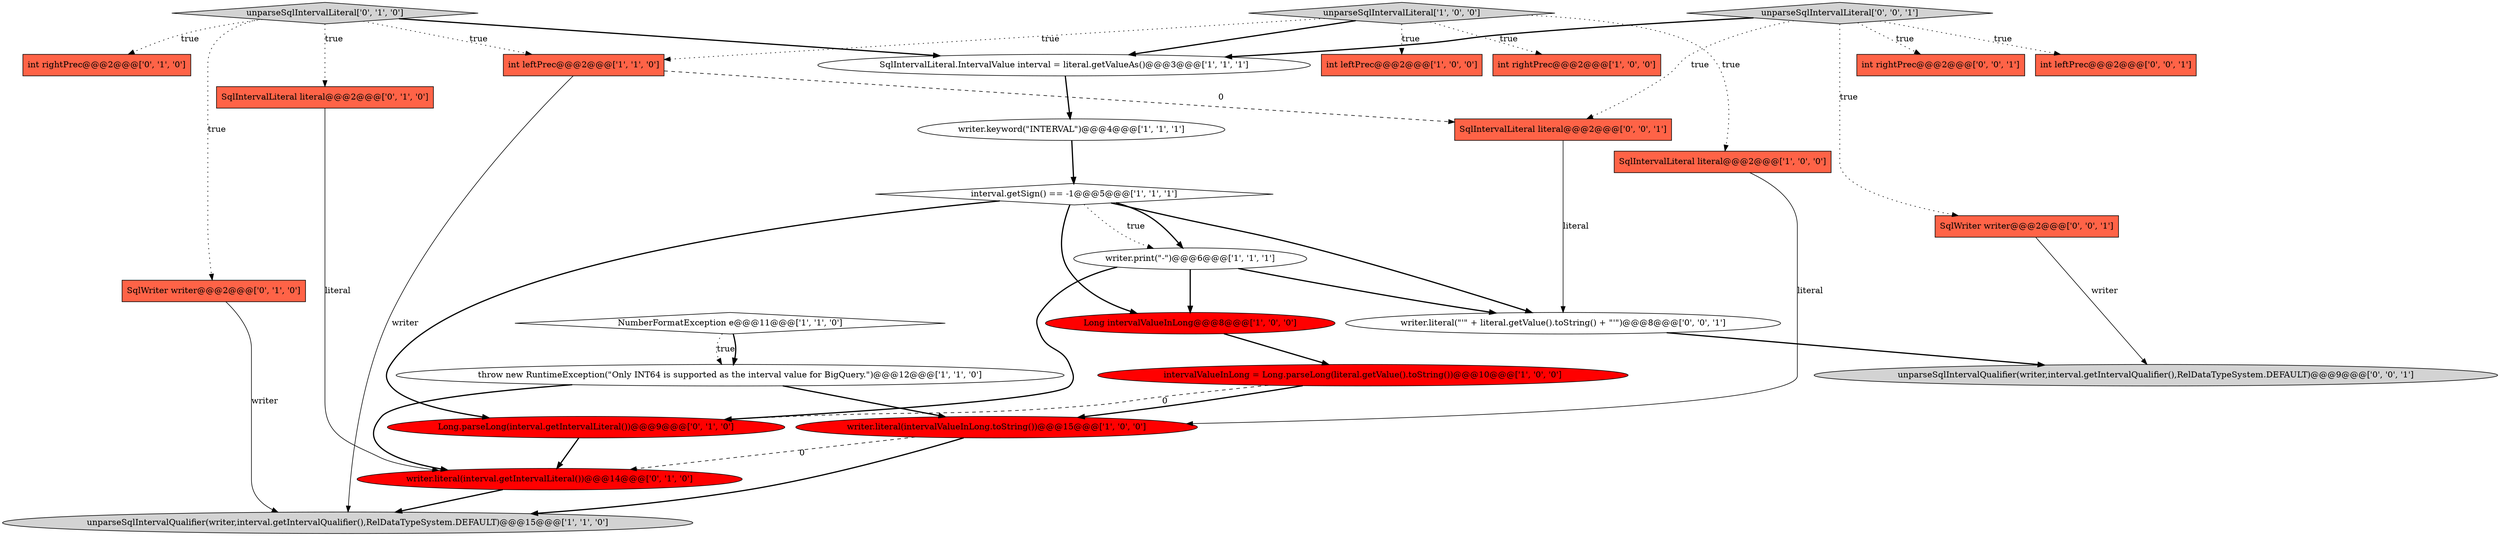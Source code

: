 digraph {
17 [style = filled, label = "int rightPrec@@@2@@@['0', '1', '0']", fillcolor = tomato, shape = box image = "AAA0AAABBB2BBB"];
11 [style = filled, label = "writer.literal(intervalValueInLong.toString())@@@15@@@['1', '0', '0']", fillcolor = red, shape = ellipse image = "AAA1AAABBB1BBB"];
25 [style = filled, label = "int rightPrec@@@2@@@['0', '0', '1']", fillcolor = tomato, shape = box image = "AAA0AAABBB3BBB"];
4 [style = filled, label = "int leftPrec@@@2@@@['1', '0', '0']", fillcolor = tomato, shape = box image = "AAA0AAABBB1BBB"];
10 [style = filled, label = "throw new RuntimeException(\"Only INT64 is supported as the interval value for BigQuery.\")@@@12@@@['1', '1', '0']", fillcolor = white, shape = ellipse image = "AAA0AAABBB1BBB"];
7 [style = filled, label = "int rightPrec@@@2@@@['1', '0', '0']", fillcolor = tomato, shape = box image = "AAA0AAABBB1BBB"];
20 [style = filled, label = "unparseSqlIntervalLiteral['0', '1', '0']", fillcolor = lightgray, shape = diamond image = "AAA0AAABBB2BBB"];
22 [style = filled, label = "writer.literal(\"'\" + literal.getValue().toString() + \"'\")@@@8@@@['0', '0', '1']", fillcolor = white, shape = ellipse image = "AAA0AAABBB3BBB"];
16 [style = filled, label = "SqlIntervalLiteral literal@@@2@@@['0', '1', '0']", fillcolor = tomato, shape = box image = "AAA0AAABBB2BBB"];
18 [style = filled, label = "writer.literal(interval.getIntervalLiteral())@@@14@@@['0', '1', '0']", fillcolor = red, shape = ellipse image = "AAA1AAABBB2BBB"];
8 [style = filled, label = "writer.print(\"-\")@@@6@@@['1', '1', '1']", fillcolor = white, shape = ellipse image = "AAA0AAABBB1BBB"];
13 [style = filled, label = "SqlIntervalLiteral.IntervalValue interval = literal.getValueAs()@@@3@@@['1', '1', '1']", fillcolor = white, shape = ellipse image = "AAA0AAABBB1BBB"];
15 [style = filled, label = "Long.parseLong(interval.getIntervalLiteral())@@@9@@@['0', '1', '0']", fillcolor = red, shape = ellipse image = "AAA1AAABBB2BBB"];
3 [style = filled, label = "Long intervalValueInLong@@@8@@@['1', '0', '0']", fillcolor = red, shape = ellipse image = "AAA1AAABBB1BBB"];
6 [style = filled, label = "writer.keyword(\"INTERVAL\")@@@4@@@['1', '1', '1']", fillcolor = white, shape = ellipse image = "AAA0AAABBB1BBB"];
24 [style = filled, label = "SqlWriter writer@@@2@@@['0', '0', '1']", fillcolor = tomato, shape = box image = "AAA0AAABBB3BBB"];
0 [style = filled, label = "SqlIntervalLiteral literal@@@2@@@['1', '0', '0']", fillcolor = tomato, shape = box image = "AAA0AAABBB1BBB"];
19 [style = filled, label = "SqlWriter writer@@@2@@@['0', '1', '0']", fillcolor = tomato, shape = box image = "AAA0AAABBB2BBB"];
27 [style = filled, label = "unparseSqlIntervalLiteral['0', '0', '1']", fillcolor = lightgray, shape = diamond image = "AAA0AAABBB3BBB"];
9 [style = filled, label = "int leftPrec@@@2@@@['1', '1', '0']", fillcolor = tomato, shape = box image = "AAA0AAABBB1BBB"];
21 [style = filled, label = "unparseSqlIntervalQualifier(writer,interval.getIntervalQualifier(),RelDataTypeSystem.DEFAULT)@@@9@@@['0', '0', '1']", fillcolor = lightgray, shape = ellipse image = "AAA0AAABBB3BBB"];
5 [style = filled, label = "unparseSqlIntervalQualifier(writer,interval.getIntervalQualifier(),RelDataTypeSystem.DEFAULT)@@@15@@@['1', '1', '0']", fillcolor = lightgray, shape = ellipse image = "AAA0AAABBB1BBB"];
1 [style = filled, label = "interval.getSign() == -1@@@5@@@['1', '1', '1']", fillcolor = white, shape = diamond image = "AAA0AAABBB1BBB"];
14 [style = filled, label = "intervalValueInLong = Long.parseLong(literal.getValue().toString())@@@10@@@['1', '0', '0']", fillcolor = red, shape = ellipse image = "AAA1AAABBB1BBB"];
12 [style = filled, label = "unparseSqlIntervalLiteral['1', '0', '0']", fillcolor = lightgray, shape = diamond image = "AAA0AAABBB1BBB"];
2 [style = filled, label = "NumberFormatException e@@@11@@@['1', '1', '0']", fillcolor = white, shape = diamond image = "AAA0AAABBB1BBB"];
23 [style = filled, label = "int leftPrec@@@2@@@['0', '0', '1']", fillcolor = tomato, shape = box image = "AAA0AAABBB3BBB"];
26 [style = filled, label = "SqlIntervalLiteral literal@@@2@@@['0', '0', '1']", fillcolor = tomato, shape = box image = "AAA0AAABBB3BBB"];
2->10 [style = dotted, label="true"];
27->13 [style = bold, label=""];
10->18 [style = bold, label=""];
20->13 [style = bold, label=""];
1->8 [style = bold, label=""];
8->15 [style = bold, label=""];
20->9 [style = dotted, label="true"];
27->25 [style = dotted, label="true"];
24->21 [style = solid, label="writer"];
20->17 [style = dotted, label="true"];
27->26 [style = dotted, label="true"];
1->15 [style = bold, label=""];
3->14 [style = bold, label=""];
8->3 [style = bold, label=""];
1->3 [style = bold, label=""];
22->21 [style = bold, label=""];
27->23 [style = dotted, label="true"];
27->24 [style = dotted, label="true"];
2->10 [style = bold, label=""];
0->11 [style = solid, label="literal"];
15->18 [style = bold, label=""];
14->15 [style = dashed, label="0"];
8->22 [style = bold, label=""];
1->22 [style = bold, label=""];
6->1 [style = bold, label=""];
12->13 [style = bold, label=""];
11->5 [style = bold, label=""];
9->5 [style = solid, label="writer"];
11->18 [style = dashed, label="0"];
18->5 [style = bold, label=""];
19->5 [style = solid, label="writer"];
9->26 [style = dashed, label="0"];
1->8 [style = dotted, label="true"];
12->0 [style = dotted, label="true"];
12->4 [style = dotted, label="true"];
20->19 [style = dotted, label="true"];
16->18 [style = solid, label="literal"];
13->6 [style = bold, label=""];
12->7 [style = dotted, label="true"];
14->11 [style = bold, label=""];
20->16 [style = dotted, label="true"];
26->22 [style = solid, label="literal"];
12->9 [style = dotted, label="true"];
10->11 [style = bold, label=""];
}
